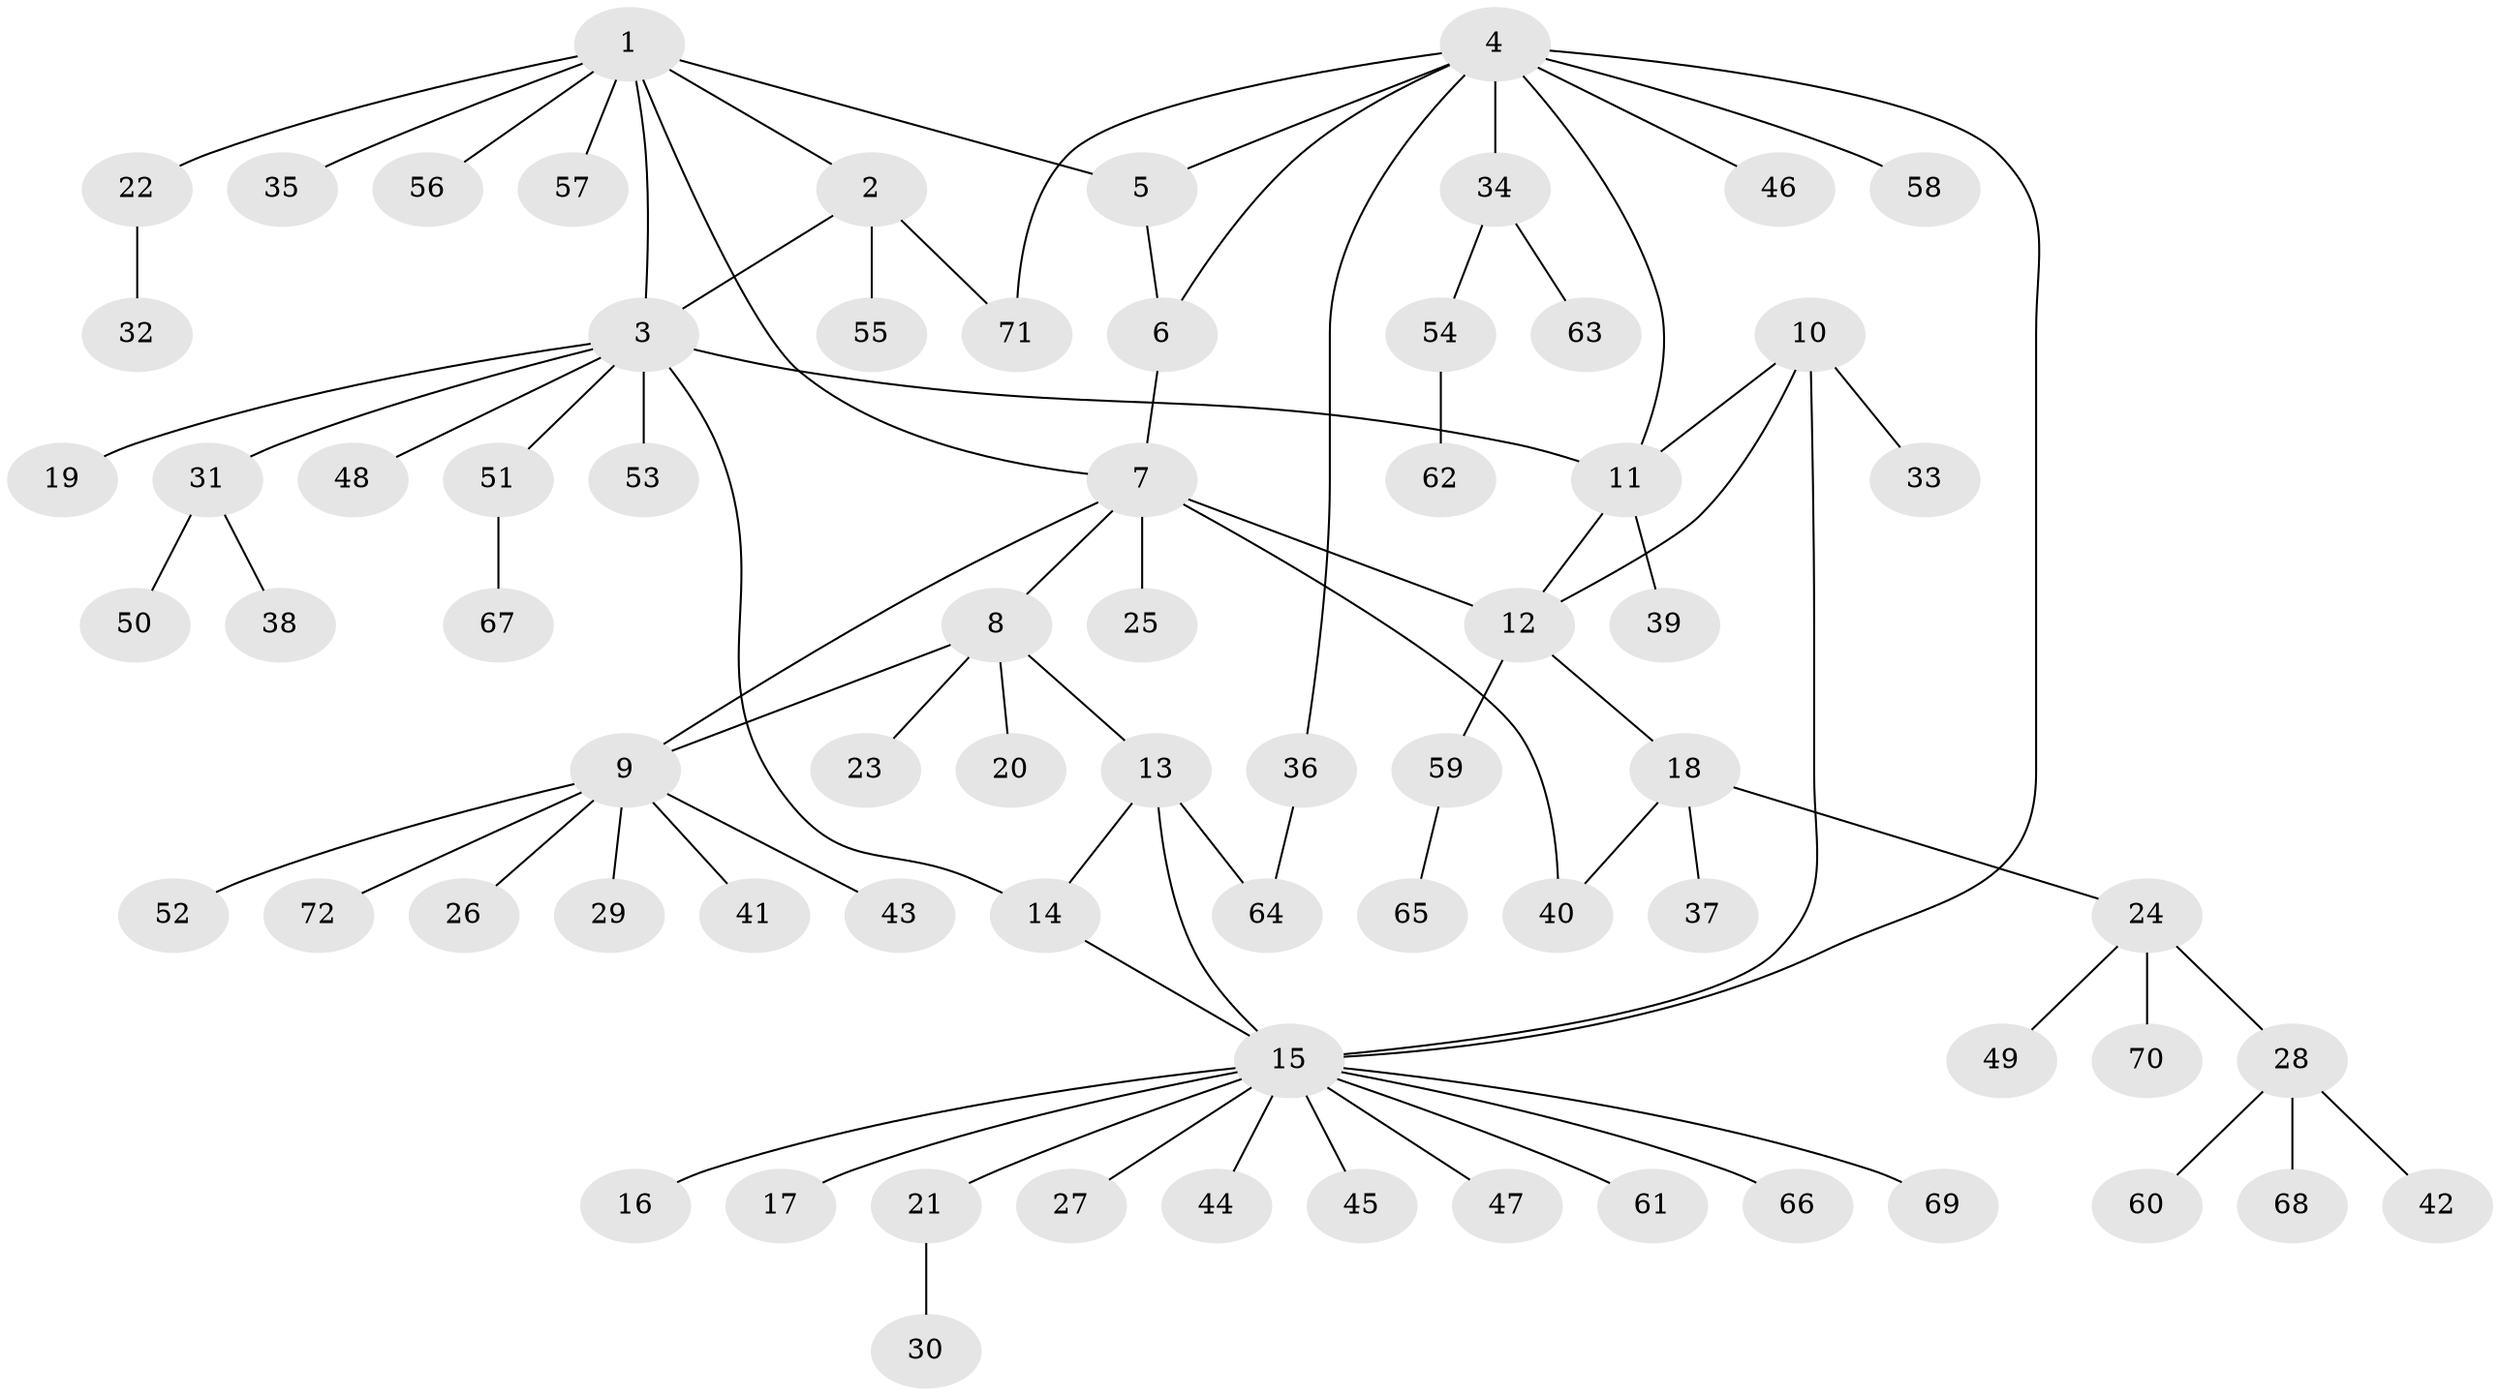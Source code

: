 // coarse degree distribution, {8: 0.01818181818181818, 4: 0.05454545454545454, 9: 0.03636363636363636, 5: 0.01818181818181818, 10: 0.01818181818181818, 2: 0.07272727272727272, 7: 0.01818181818181818, 12: 0.01818181818181818, 1: 0.7090909090909091, 6: 0.01818181818181818, 3: 0.01818181818181818}
// Generated by graph-tools (version 1.1) at 2025/52/02/27/25 19:52:17]
// undirected, 72 vertices, 85 edges
graph export_dot {
graph [start="1"]
  node [color=gray90,style=filled];
  1;
  2;
  3;
  4;
  5;
  6;
  7;
  8;
  9;
  10;
  11;
  12;
  13;
  14;
  15;
  16;
  17;
  18;
  19;
  20;
  21;
  22;
  23;
  24;
  25;
  26;
  27;
  28;
  29;
  30;
  31;
  32;
  33;
  34;
  35;
  36;
  37;
  38;
  39;
  40;
  41;
  42;
  43;
  44;
  45;
  46;
  47;
  48;
  49;
  50;
  51;
  52;
  53;
  54;
  55;
  56;
  57;
  58;
  59;
  60;
  61;
  62;
  63;
  64;
  65;
  66;
  67;
  68;
  69;
  70;
  71;
  72;
  1 -- 2;
  1 -- 3;
  1 -- 5;
  1 -- 7;
  1 -- 22;
  1 -- 35;
  1 -- 56;
  1 -- 57;
  2 -- 3;
  2 -- 55;
  2 -- 71;
  3 -- 11;
  3 -- 14;
  3 -- 19;
  3 -- 31;
  3 -- 48;
  3 -- 51;
  3 -- 53;
  4 -- 5;
  4 -- 6;
  4 -- 11;
  4 -- 15;
  4 -- 34;
  4 -- 36;
  4 -- 46;
  4 -- 58;
  4 -- 71;
  5 -- 6;
  6 -- 7;
  7 -- 8;
  7 -- 9;
  7 -- 12;
  7 -- 25;
  7 -- 40;
  8 -- 9;
  8 -- 13;
  8 -- 20;
  8 -- 23;
  9 -- 26;
  9 -- 29;
  9 -- 41;
  9 -- 43;
  9 -- 52;
  9 -- 72;
  10 -- 11;
  10 -- 12;
  10 -- 15;
  10 -- 33;
  11 -- 12;
  11 -- 39;
  12 -- 18;
  12 -- 59;
  13 -- 14;
  13 -- 15;
  13 -- 64;
  14 -- 15;
  15 -- 16;
  15 -- 17;
  15 -- 21;
  15 -- 27;
  15 -- 44;
  15 -- 45;
  15 -- 47;
  15 -- 61;
  15 -- 66;
  15 -- 69;
  18 -- 24;
  18 -- 37;
  18 -- 40;
  21 -- 30;
  22 -- 32;
  24 -- 28;
  24 -- 49;
  24 -- 70;
  28 -- 42;
  28 -- 60;
  28 -- 68;
  31 -- 38;
  31 -- 50;
  34 -- 54;
  34 -- 63;
  36 -- 64;
  51 -- 67;
  54 -- 62;
  59 -- 65;
}

